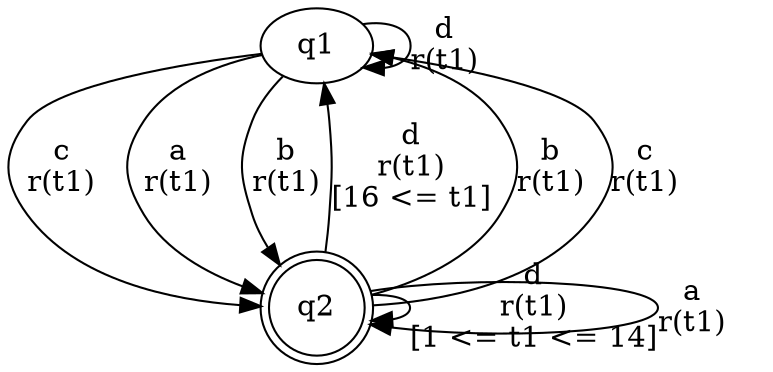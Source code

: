 digraph "tests_1/test14/solution500/solution" {
	q1[label=q1]
	q2[label=q2 shape=doublecircle]
	q1 -> q1[label="d\nr(t1)\n"]
	q1 -> q2[label="c\nr(t1)\n"]
	q2 -> q2[label="d\nr(t1)\n[1 <= t1 <= 14]"]
	q2 -> q1[label="d\nr(t1)\n[16 <= t1]"]
	q2 -> q1[label="b\nr(t1)\n"]
	q2 -> q1[label="c\nr(t1)\n"]
	q2 -> q2[label="a\nr(t1)\n"]
	q1 -> q2[label="a\nr(t1)\n"]
	q1 -> q2[label="b\nr(t1)\n"]
}
